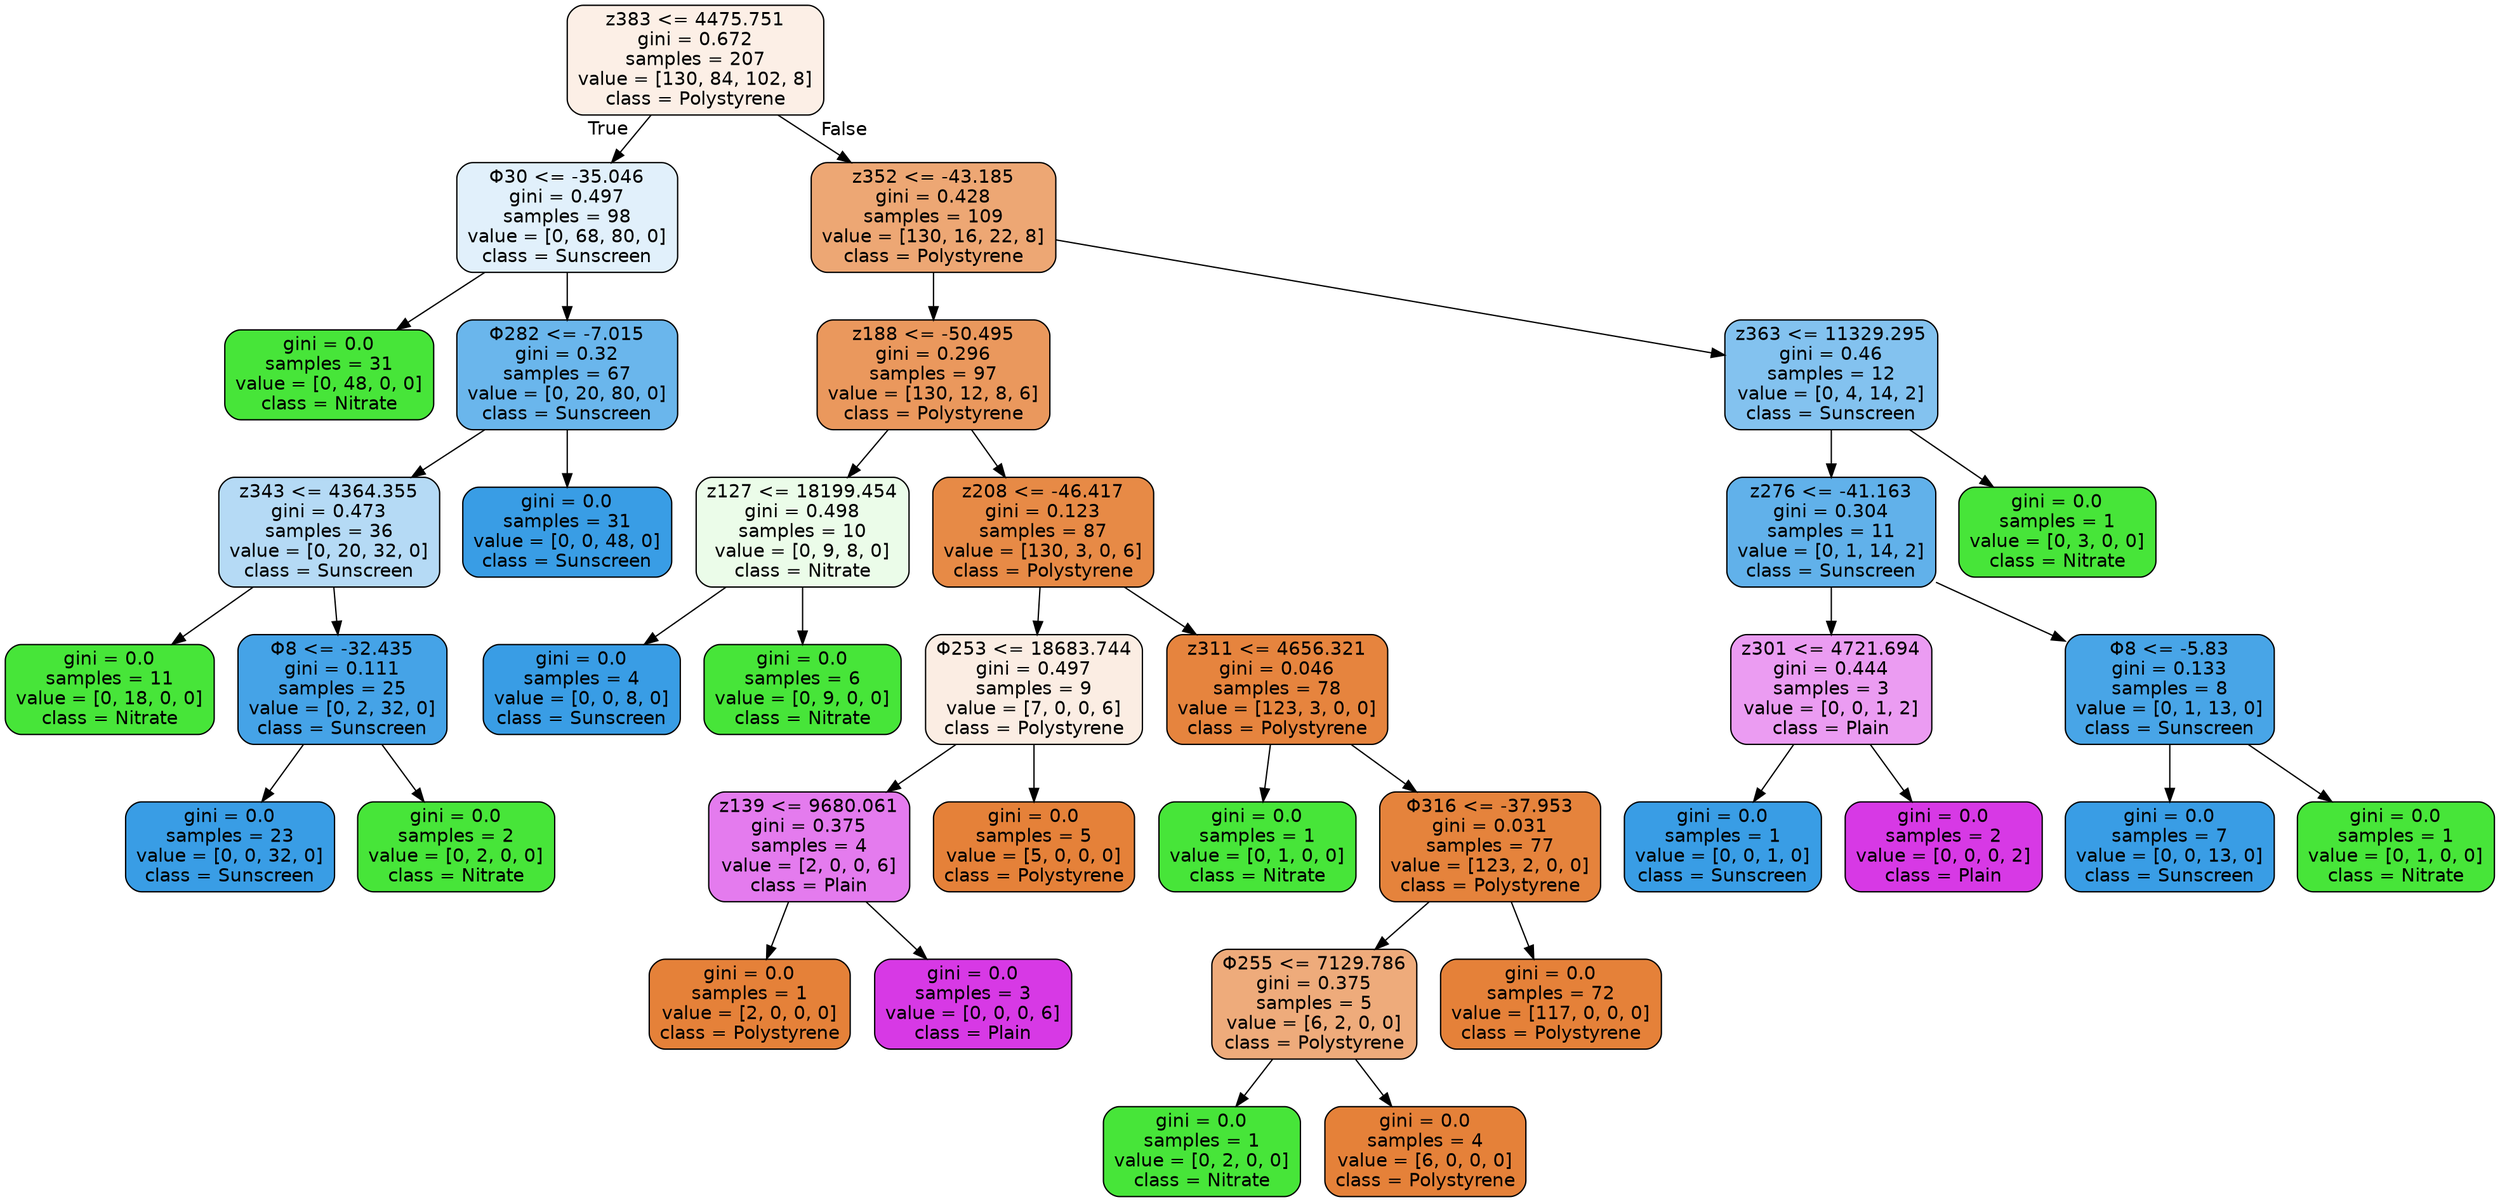 digraph Tree {
node [shape=box, style="filled, rounded", color="black", fontname="helvetica"] ;
edge [fontname="helvetica"] ;
0 [label="z383 <= 4475.751\ngini = 0.672\nsamples = 207\nvalue = [130, 84, 102, 8]\nclass = Polystyrene", fillcolor="#fcefe6"] ;
1 [label="Φ30 <= -35.046\ngini = 0.497\nsamples = 98\nvalue = [0, 68, 80, 0]\nclass = Sunscreen", fillcolor="#e1f0fb"] ;
0 -> 1 [labeldistance=2.5, labelangle=45, headlabel="True"] ;
2 [label="gini = 0.0\nsamples = 31\nvalue = [0, 48, 0, 0]\nclass = Nitrate", fillcolor="#47e539"] ;
1 -> 2 ;
3 [label="Φ282 <= -7.015\ngini = 0.32\nsamples = 67\nvalue = [0, 20, 80, 0]\nclass = Sunscreen", fillcolor="#6ab6ec"] ;
1 -> 3 ;
4 [label="z343 <= 4364.355\ngini = 0.473\nsamples = 36\nvalue = [0, 20, 32, 0]\nclass = Sunscreen", fillcolor="#b5daf5"] ;
3 -> 4 ;
5 [label="gini = 0.0\nsamples = 11\nvalue = [0, 18, 0, 0]\nclass = Nitrate", fillcolor="#47e539"] ;
4 -> 5 ;
6 [label="Φ8 <= -32.435\ngini = 0.111\nsamples = 25\nvalue = [0, 2, 32, 0]\nclass = Sunscreen", fillcolor="#45a3e7"] ;
4 -> 6 ;
7 [label="gini = 0.0\nsamples = 23\nvalue = [0, 0, 32, 0]\nclass = Sunscreen", fillcolor="#399de5"] ;
6 -> 7 ;
8 [label="gini = 0.0\nsamples = 2\nvalue = [0, 2, 0, 0]\nclass = Nitrate", fillcolor="#47e539"] ;
6 -> 8 ;
9 [label="gini = 0.0\nsamples = 31\nvalue = [0, 0, 48, 0]\nclass = Sunscreen", fillcolor="#399de5"] ;
3 -> 9 ;
10 [label="z352 <= -43.185\ngini = 0.428\nsamples = 109\nvalue = [130, 16, 22, 8]\nclass = Polystyrene", fillcolor="#eda774"] ;
0 -> 10 [labeldistance=2.5, labelangle=-45, headlabel="False"] ;
11 [label="z188 <= -50.495\ngini = 0.296\nsamples = 97\nvalue = [130, 12, 8, 6]\nclass = Polystyrene", fillcolor="#ea985d"] ;
10 -> 11 ;
12 [label="z127 <= 18199.454\ngini = 0.498\nsamples = 10\nvalue = [0, 9, 8, 0]\nclass = Nitrate", fillcolor="#ebfce9"] ;
11 -> 12 ;
13 [label="gini = 0.0\nsamples = 4\nvalue = [0, 0, 8, 0]\nclass = Sunscreen", fillcolor="#399de5"] ;
12 -> 13 ;
14 [label="gini = 0.0\nsamples = 6\nvalue = [0, 9, 0, 0]\nclass = Nitrate", fillcolor="#47e539"] ;
12 -> 14 ;
15 [label="z208 <= -46.417\ngini = 0.123\nsamples = 87\nvalue = [130, 3, 0, 6]\nclass = Polystyrene", fillcolor="#e78a46"] ;
11 -> 15 ;
16 [label="Φ253 <= 18683.744\ngini = 0.497\nsamples = 9\nvalue = [7, 0, 0, 6]\nclass = Polystyrene", fillcolor="#fbede3"] ;
15 -> 16 ;
17 [label="z139 <= 9680.061\ngini = 0.375\nsamples = 4\nvalue = [2, 0, 0, 6]\nclass = Plain", fillcolor="#e47bee"] ;
16 -> 17 ;
18 [label="gini = 0.0\nsamples = 1\nvalue = [2, 0, 0, 0]\nclass = Polystyrene", fillcolor="#e58139"] ;
17 -> 18 ;
19 [label="gini = 0.0\nsamples = 3\nvalue = [0, 0, 0, 6]\nclass = Plain", fillcolor="#d739e5"] ;
17 -> 19 ;
20 [label="gini = 0.0\nsamples = 5\nvalue = [5, 0, 0, 0]\nclass = Polystyrene", fillcolor="#e58139"] ;
16 -> 20 ;
21 [label="z311 <= 4656.321\ngini = 0.046\nsamples = 78\nvalue = [123, 3, 0, 0]\nclass = Polystyrene", fillcolor="#e6843e"] ;
15 -> 21 ;
22 [label="gini = 0.0\nsamples = 1\nvalue = [0, 1, 0, 0]\nclass = Nitrate", fillcolor="#47e539"] ;
21 -> 22 ;
23 [label="Φ316 <= -37.953\ngini = 0.031\nsamples = 77\nvalue = [123, 2, 0, 0]\nclass = Polystyrene", fillcolor="#e5833c"] ;
21 -> 23 ;
24 [label="Φ255 <= 7129.786\ngini = 0.375\nsamples = 5\nvalue = [6, 2, 0, 0]\nclass = Polystyrene", fillcolor="#eeab7b"] ;
23 -> 24 ;
25 [label="gini = 0.0\nsamples = 1\nvalue = [0, 2, 0, 0]\nclass = Nitrate", fillcolor="#47e539"] ;
24 -> 25 ;
26 [label="gini = 0.0\nsamples = 4\nvalue = [6, 0, 0, 0]\nclass = Polystyrene", fillcolor="#e58139"] ;
24 -> 26 ;
27 [label="gini = 0.0\nsamples = 72\nvalue = [117, 0, 0, 0]\nclass = Polystyrene", fillcolor="#e58139"] ;
23 -> 27 ;
28 [label="z363 <= 11329.295\ngini = 0.46\nsamples = 12\nvalue = [0, 4, 14, 2]\nclass = Sunscreen", fillcolor="#83c2ef"] ;
10 -> 28 ;
29 [label="z276 <= -41.163\ngini = 0.304\nsamples = 11\nvalue = [0, 1, 14, 2]\nclass = Sunscreen", fillcolor="#61b1ea"] ;
28 -> 29 ;
30 [label="z301 <= 4721.694\ngini = 0.444\nsamples = 3\nvalue = [0, 0, 1, 2]\nclass = Plain", fillcolor="#eb9cf2"] ;
29 -> 30 ;
31 [label="gini = 0.0\nsamples = 1\nvalue = [0, 0, 1, 0]\nclass = Sunscreen", fillcolor="#399de5"] ;
30 -> 31 ;
32 [label="gini = 0.0\nsamples = 2\nvalue = [0, 0, 0, 2]\nclass = Plain", fillcolor="#d739e5"] ;
30 -> 32 ;
33 [label="Φ8 <= -5.83\ngini = 0.133\nsamples = 8\nvalue = [0, 1, 13, 0]\nclass = Sunscreen", fillcolor="#48a5e7"] ;
29 -> 33 ;
34 [label="gini = 0.0\nsamples = 7\nvalue = [0, 0, 13, 0]\nclass = Sunscreen", fillcolor="#399de5"] ;
33 -> 34 ;
35 [label="gini = 0.0\nsamples = 1\nvalue = [0, 1, 0, 0]\nclass = Nitrate", fillcolor="#47e539"] ;
33 -> 35 ;
36 [label="gini = 0.0\nsamples = 1\nvalue = [0, 3, 0, 0]\nclass = Nitrate", fillcolor="#47e539"] ;
28 -> 36 ;
}